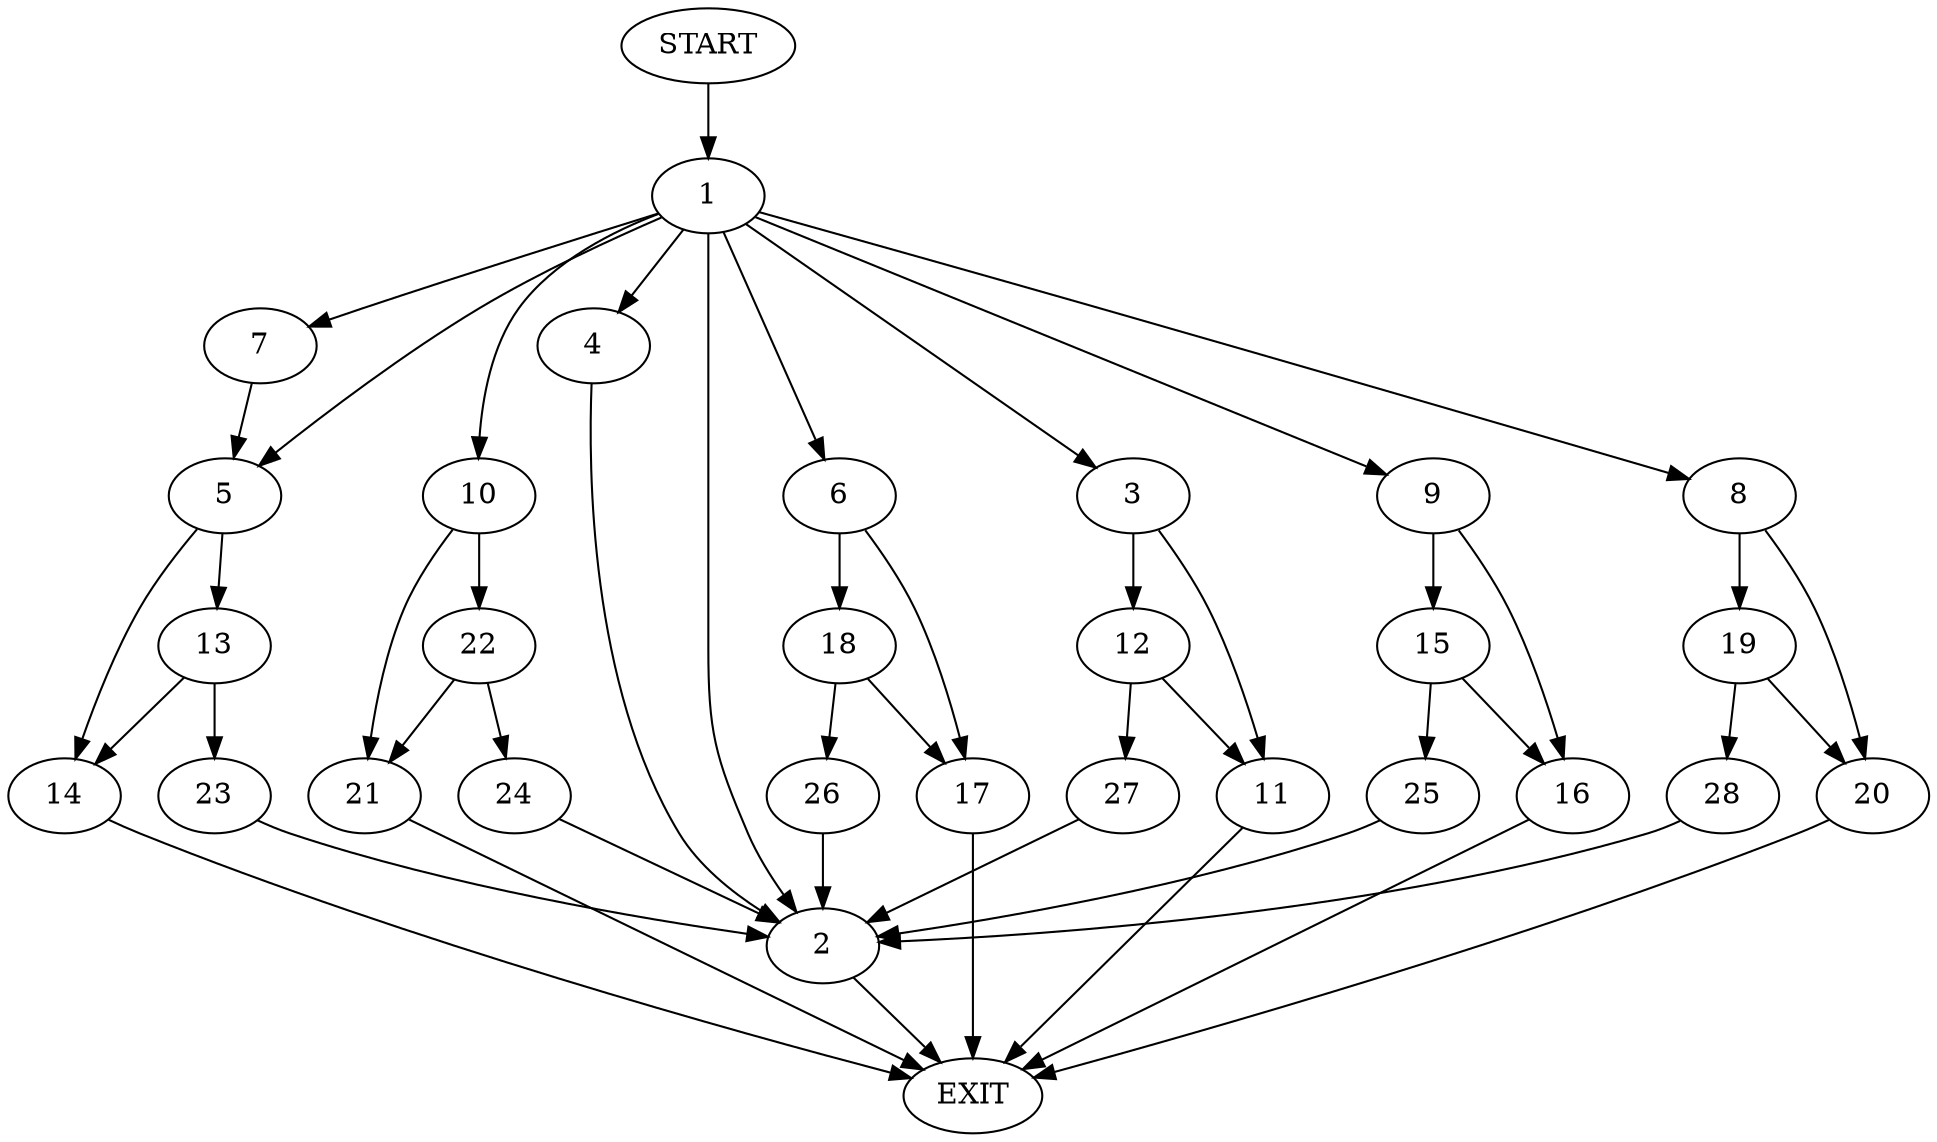 digraph {
0 [label="START"]
29 [label="EXIT"]
0 -> 1
1 -> 2
1 -> 3
1 -> 4
1 -> 5
1 -> 6
1 -> 7
1 -> 8
1 -> 9
1 -> 10
4 -> 2
3 -> 11
3 -> 12
5 -> 13
5 -> 14
9 -> 15
9 -> 16
7 -> 5
6 -> 17
6 -> 18
2 -> 29
8 -> 19
8 -> 20
10 -> 21
10 -> 22
13 -> 23
13 -> 14
14 -> 29
23 -> 2
22 -> 21
22 -> 24
21 -> 29
24 -> 2
16 -> 29
15 -> 25
15 -> 16
25 -> 2
18 -> 17
18 -> 26
17 -> 29
26 -> 2
11 -> 29
12 -> 11
12 -> 27
27 -> 2
20 -> 29
19 -> 28
19 -> 20
28 -> 2
}
